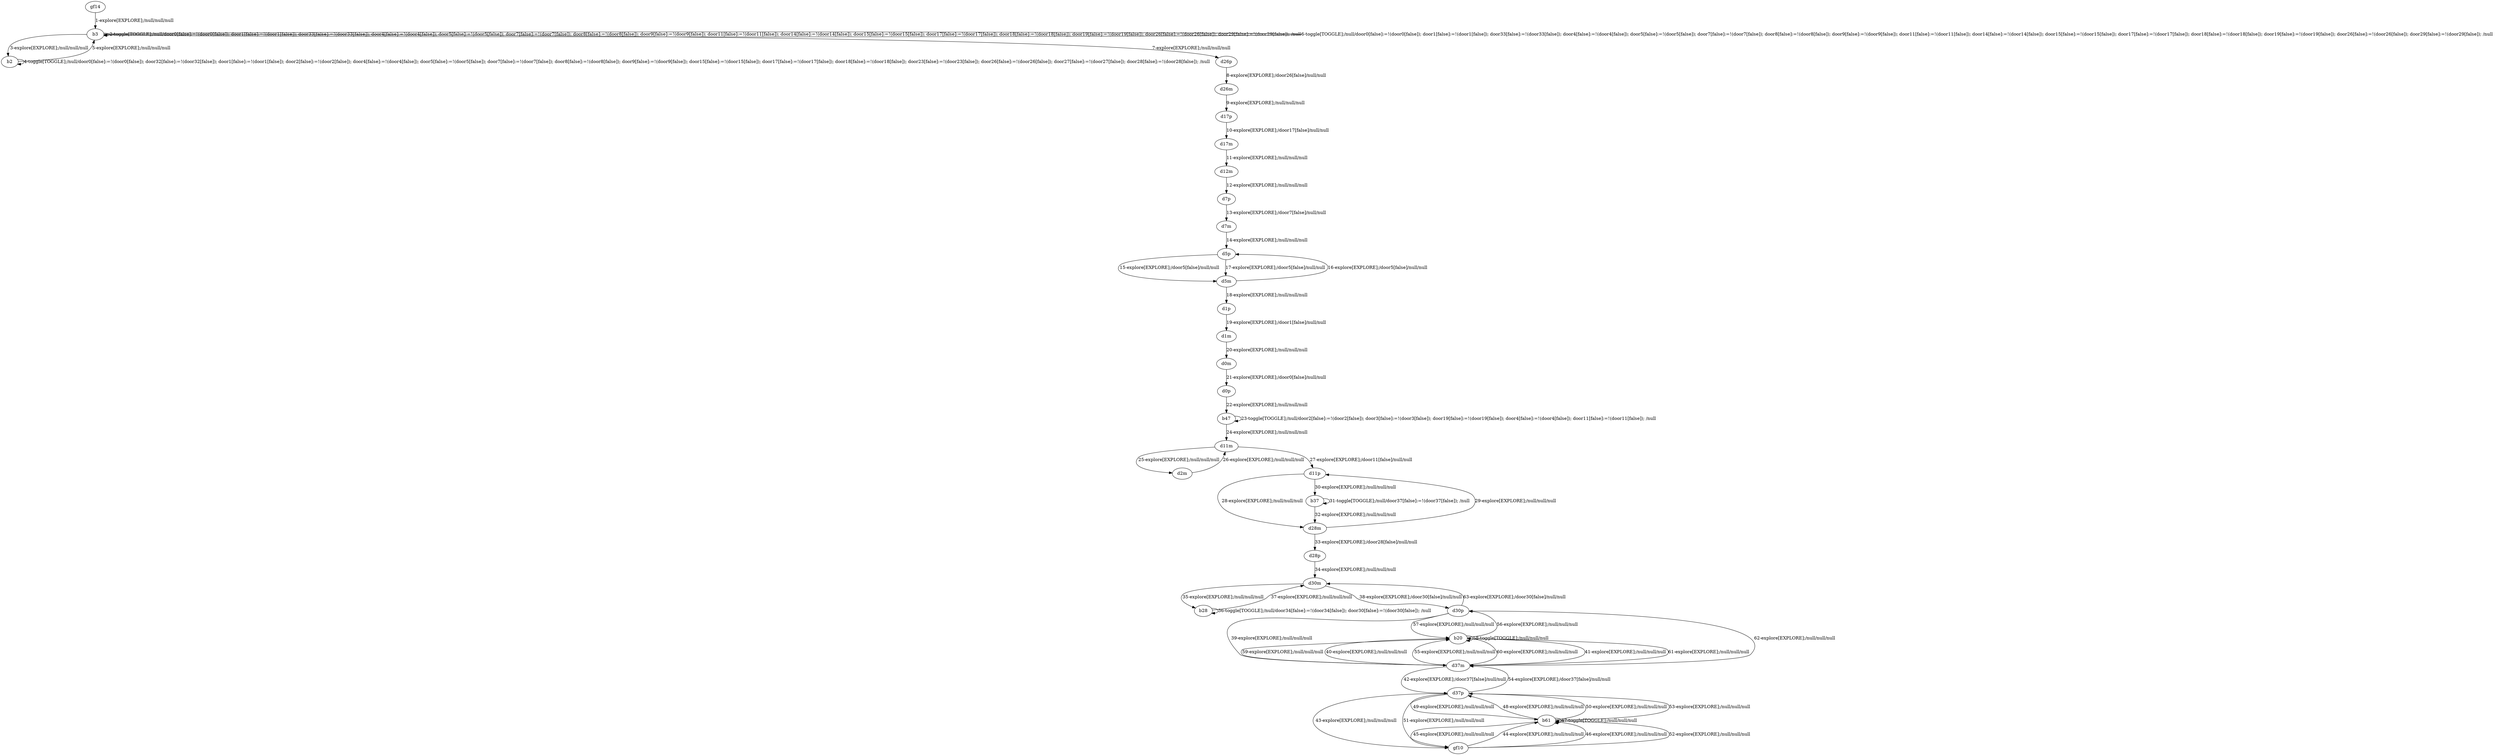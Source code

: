 # Total number of goals covered by this test: 22
# d30m --> d30p
# d30p --> d37m
# d37p --> b61
# d37m --> d37p
# d30m --> b28
# b61 --> gf10
# d30p --> b20
# d37m --> b20
# b20 --> b20
# d30p --> d30m
# b61 --> b61
# b61 --> d37p
# d37p --> d37m
# d28p --> d30m
# b28 --> d30m
# b20 --> d30p
# b28 --> b28
# gf10 --> b61
# b20 --> d37m
# d37m --> d30p
# d37p --> gf10
# d11p --> b37

digraph g {
"gf14" -> "b3" [label = "1-explore[EXPLORE];/null/null/null"];
"b3" -> "b3" [label = "2-toggle[TOGGLE];/null/door0[false]:=!(door0[false]); door1[false]:=!(door1[false]); door33[false]:=!(door33[false]); door4[false]:=!(door4[false]); door5[false]:=!(door5[false]); door7[false]:=!(door7[false]); door8[false]:=!(door8[false]); door9[false]:=!(door9[false]); door11[false]:=!(door11[false]); door14[false]:=!(door14[false]); door15[false]:=!(door15[false]); door17[false]:=!(door17[false]); door18[false]:=!(door18[false]); door19[false]:=!(door19[false]); door26[false]:=!(door26[false]); door29[false]:=!(door29[false]); /null"];
"b3" -> "b2" [label = "3-explore[EXPLORE];/null/null/null"];
"b2" -> "b2" [label = "4-toggle[TOGGLE];/null/door0[false]:=!(door0[false]); door32[false]:=!(door32[false]); door1[false]:=!(door1[false]); door2[false]:=!(door2[false]); door4[false]:=!(door4[false]); door5[false]:=!(door5[false]); door7[false]:=!(door7[false]); door8[false]:=!(door8[false]); door9[false]:=!(door9[false]); door15[false]:=!(door15[false]); door17[false]:=!(door17[false]); door18[false]:=!(door18[false]); door23[false]:=!(door23[false]); door26[false]:=!(door26[false]); door27[false]:=!(door27[false]); door28[false]:=!(door28[false]); /null"];
"b2" -> "b3" [label = "5-explore[EXPLORE];/null/null/null"];
"b3" -> "b3" [label = "6-toggle[TOGGLE];/null/door0[false]:=!(door0[false]); door1[false]:=!(door1[false]); door33[false]:=!(door33[false]); door4[false]:=!(door4[false]); door5[false]:=!(door5[false]); door7[false]:=!(door7[false]); door8[false]:=!(door8[false]); door9[false]:=!(door9[false]); door11[false]:=!(door11[false]); door14[false]:=!(door14[false]); door15[false]:=!(door15[false]); door17[false]:=!(door17[false]); door18[false]:=!(door18[false]); door19[false]:=!(door19[false]); door26[false]:=!(door26[false]); door29[false]:=!(door29[false]); /null"];
"b3" -> "d26p" [label = "7-explore[EXPLORE];/null/null/null"];
"d26p" -> "d26m" [label = "8-explore[EXPLORE];/door26[false]/null/null"];
"d26m" -> "d17p" [label = "9-explore[EXPLORE];/null/null/null"];
"d17p" -> "d17m" [label = "10-explore[EXPLORE];/door17[false]/null/null"];
"d17m" -> "d12m" [label = "11-explore[EXPLORE];/null/null/null"];
"d12m" -> "d7p" [label = "12-explore[EXPLORE];/null/null/null"];
"d7p" -> "d7m" [label = "13-explore[EXPLORE];/door7[false]/null/null"];
"d7m" -> "d5p" [label = "14-explore[EXPLORE];/null/null/null"];
"d5p" -> "d5m" [label = "15-explore[EXPLORE];/door5[false]/null/null"];
"d5m" -> "d5p" [label = "16-explore[EXPLORE];/door5[false]/null/null"];
"d5p" -> "d5m" [label = "17-explore[EXPLORE];/door5[false]/null/null"];
"d5m" -> "d1p" [label = "18-explore[EXPLORE];/null/null/null"];
"d1p" -> "d1m" [label = "19-explore[EXPLORE];/door1[false]/null/null"];
"d1m" -> "d0m" [label = "20-explore[EXPLORE];/null/null/null"];
"d0m" -> "d0p" [label = "21-explore[EXPLORE];/door0[false]/null/null"];
"d0p" -> "b47" [label = "22-explore[EXPLORE];/null/null/null"];
"b47" -> "b47" [label = "23-toggle[TOGGLE];/null/door2[false]:=!(door2[false]); door3[false]:=!(door3[false]); door19[false]:=!(door19[false]); door4[false]:=!(door4[false]); door11[false]:=!(door11[false]); /null"];
"b47" -> "d11m" [label = "24-explore[EXPLORE];/null/null/null"];
"d11m" -> "d2m" [label = "25-explore[EXPLORE];/null/null/null"];
"d2m" -> "d11m" [label = "26-explore[EXPLORE];/null/null/null"];
"d11m" -> "d11p" [label = "27-explore[EXPLORE];/door11[false]/null/null"];
"d11p" -> "d28m" [label = "28-explore[EXPLORE];/null/null/null"];
"d28m" -> "d11p" [label = "29-explore[EXPLORE];/null/null/null"];
"d11p" -> "b37" [label = "30-explore[EXPLORE];/null/null/null"];
"b37" -> "b37" [label = "31-toggle[TOGGLE];/null/door37[false]:=!(door37[false]); /null"];
"b37" -> "d28m" [label = "32-explore[EXPLORE];/null/null/null"];
"d28m" -> "d28p" [label = "33-explore[EXPLORE];/door28[false]/null/null"];
"d28p" -> "d30m" [label = "34-explore[EXPLORE];/null/null/null"];
"d30m" -> "b28" [label = "35-explore[EXPLORE];/null/null/null"];
"b28" -> "b28" [label = "36-toggle[TOGGLE];/null/door34[false]:=!(door34[false]); door30[false]:=!(door30[false]); /null"];
"b28" -> "d30m" [label = "37-explore[EXPLORE];/null/null/null"];
"d30m" -> "d30p" [label = "38-explore[EXPLORE];/door30[false]/null/null"];
"d30p" -> "d37m" [label = "39-explore[EXPLORE];/null/null/null"];
"d37m" -> "b20" [label = "40-explore[EXPLORE];/null/null/null"];
"b20" -> "d37m" [label = "41-explore[EXPLORE];/null/null/null"];
"d37m" -> "d37p" [label = "42-explore[EXPLORE];/door37[false]/null/null"];
"d37p" -> "gf10" [label = "43-explore[EXPLORE];/null/null/null"];
"gf10" -> "b61" [label = "44-explore[EXPLORE];/null/null/null"];
"b61" -> "gf10" [label = "45-explore[EXPLORE];/null/null/null"];
"gf10" -> "b61" [label = "46-explore[EXPLORE];/null/null/null"];
"b61" -> "b61" [label = "47-toggle[TOGGLE];/null/null/null"];
"b61" -> "d37p" [label = "48-explore[EXPLORE];/null/null/null"];
"d37p" -> "b61" [label = "49-explore[EXPLORE];/null/null/null"];
"b61" -> "d37p" [label = "50-explore[EXPLORE];/null/null/null"];
"d37p" -> "gf10" [label = "51-explore[EXPLORE];/null/null/null"];
"gf10" -> "b61" [label = "52-explore[EXPLORE];/null/null/null"];
"b61" -> "d37p" [label = "53-explore[EXPLORE];/null/null/null"];
"d37p" -> "d37m" [label = "54-explore[EXPLORE];/door37[false]/null/null"];
"d37m" -> "b20" [label = "55-explore[EXPLORE];/null/null/null"];
"b20" -> "d30p" [label = "56-explore[EXPLORE];/null/null/null"];
"d30p" -> "b20" [label = "57-explore[EXPLORE];/null/null/null"];
"b20" -> "b20" [label = "58-toggle[TOGGLE];/null/null/null"];
"b20" -> "d37m" [label = "59-explore[EXPLORE];/null/null/null"];
"d37m" -> "b20" [label = "60-explore[EXPLORE];/null/null/null"];
"b20" -> "d37m" [label = "61-explore[EXPLORE];/null/null/null"];
"d37m" -> "d30p" [label = "62-explore[EXPLORE];/null/null/null"];
"d30p" -> "d30m" [label = "63-explore[EXPLORE];/door30[false]/null/null"];
}